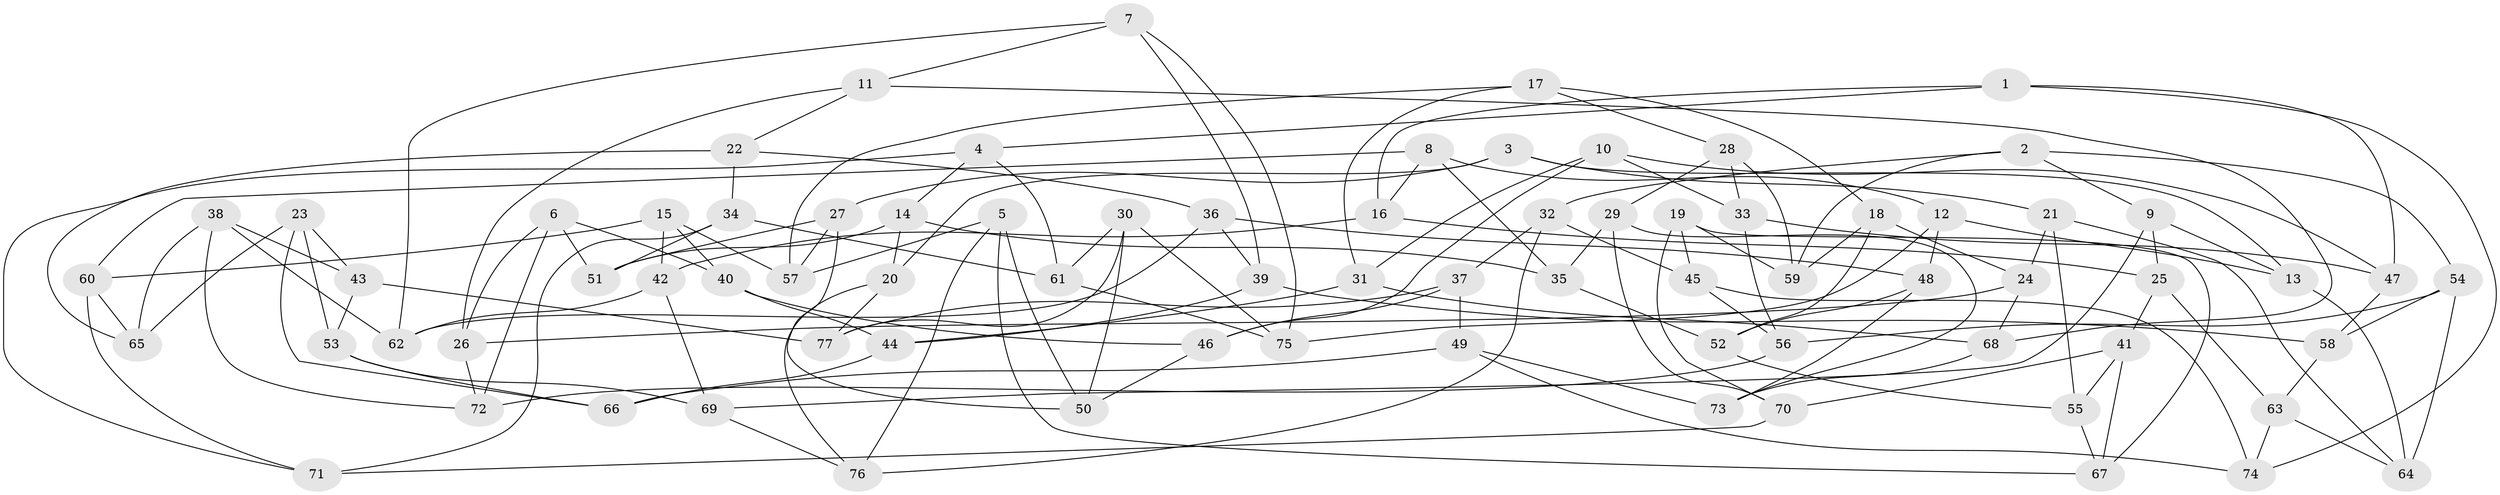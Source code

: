 // Generated by graph-tools (version 1.1) at 2025/50/03/09/25 03:50:49]
// undirected, 77 vertices, 154 edges
graph export_dot {
graph [start="1"]
  node [color=gray90,style=filled];
  1;
  2;
  3;
  4;
  5;
  6;
  7;
  8;
  9;
  10;
  11;
  12;
  13;
  14;
  15;
  16;
  17;
  18;
  19;
  20;
  21;
  22;
  23;
  24;
  25;
  26;
  27;
  28;
  29;
  30;
  31;
  32;
  33;
  34;
  35;
  36;
  37;
  38;
  39;
  40;
  41;
  42;
  43;
  44;
  45;
  46;
  47;
  48;
  49;
  50;
  51;
  52;
  53;
  54;
  55;
  56;
  57;
  58;
  59;
  60;
  61;
  62;
  63;
  64;
  65;
  66;
  67;
  68;
  69;
  70;
  71;
  72;
  73;
  74;
  75;
  76;
  77;
  1 -- 4;
  1 -- 16;
  1 -- 74;
  1 -- 47;
  2 -- 32;
  2 -- 59;
  2 -- 54;
  2 -- 9;
  3 -- 13;
  3 -- 27;
  3 -- 21;
  3 -- 20;
  4 -- 71;
  4 -- 14;
  4 -- 61;
  5 -- 57;
  5 -- 67;
  5 -- 76;
  5 -- 50;
  6 -- 26;
  6 -- 51;
  6 -- 40;
  6 -- 72;
  7 -- 39;
  7 -- 75;
  7 -- 11;
  7 -- 62;
  8 -- 16;
  8 -- 12;
  8 -- 35;
  8 -- 60;
  9 -- 13;
  9 -- 69;
  9 -- 25;
  10 -- 31;
  10 -- 47;
  10 -- 33;
  10 -- 46;
  11 -- 68;
  11 -- 22;
  11 -- 26;
  12 -- 13;
  12 -- 75;
  12 -- 48;
  13 -- 64;
  14 -- 20;
  14 -- 51;
  14 -- 35;
  15 -- 57;
  15 -- 60;
  15 -- 42;
  15 -- 40;
  16 -- 25;
  16 -- 42;
  17 -- 57;
  17 -- 18;
  17 -- 28;
  17 -- 31;
  18 -- 24;
  18 -- 59;
  18 -- 52;
  19 -- 70;
  19 -- 67;
  19 -- 59;
  19 -- 45;
  20 -- 76;
  20 -- 77;
  21 -- 64;
  21 -- 24;
  21 -- 55;
  22 -- 34;
  22 -- 36;
  22 -- 65;
  23 -- 53;
  23 -- 43;
  23 -- 65;
  23 -- 66;
  24 -- 26;
  24 -- 68;
  25 -- 63;
  25 -- 41;
  26 -- 72;
  27 -- 50;
  27 -- 51;
  27 -- 57;
  28 -- 29;
  28 -- 59;
  28 -- 33;
  29 -- 70;
  29 -- 35;
  29 -- 73;
  30 -- 61;
  30 -- 50;
  30 -- 77;
  30 -- 75;
  31 -- 44;
  31 -- 68;
  32 -- 76;
  32 -- 37;
  32 -- 45;
  33 -- 56;
  33 -- 47;
  34 -- 51;
  34 -- 61;
  34 -- 71;
  35 -- 52;
  36 -- 62;
  36 -- 48;
  36 -- 39;
  37 -- 46;
  37 -- 49;
  37 -- 77;
  38 -- 72;
  38 -- 65;
  38 -- 43;
  38 -- 62;
  39 -- 44;
  39 -- 58;
  40 -- 44;
  40 -- 46;
  41 -- 55;
  41 -- 67;
  41 -- 70;
  42 -- 69;
  42 -- 62;
  43 -- 53;
  43 -- 77;
  44 -- 66;
  45 -- 56;
  45 -- 74;
  46 -- 50;
  47 -- 58;
  48 -- 73;
  48 -- 52;
  49 -- 66;
  49 -- 73;
  49 -- 74;
  52 -- 55;
  53 -- 66;
  53 -- 69;
  54 -- 58;
  54 -- 64;
  54 -- 56;
  55 -- 67;
  56 -- 72;
  58 -- 63;
  60 -- 65;
  60 -- 71;
  61 -- 75;
  63 -- 74;
  63 -- 64;
  68 -- 73;
  69 -- 76;
  70 -- 71;
}
